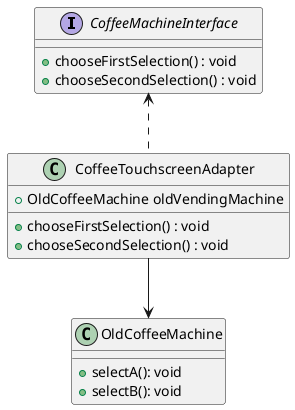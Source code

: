 @startuml

interface CoffeeMachineInterface{
+ chooseFirstSelection() : void
+ chooseSecondSelection() : void
}

CoffeeMachineInterface <.. CoffeeTouchscreenAdapter
CoffeeTouchscreenAdapter --> OldCoffeeMachine


class CoffeeTouchscreenAdapter {
+ OldCoffeeMachine oldVendingMachine
+ chooseFirstSelection() : void
+ chooseSecondSelection() : void
}

class OldCoffeeMachine {
+ selectA(): void
+ selectB(): void
}

@enduml